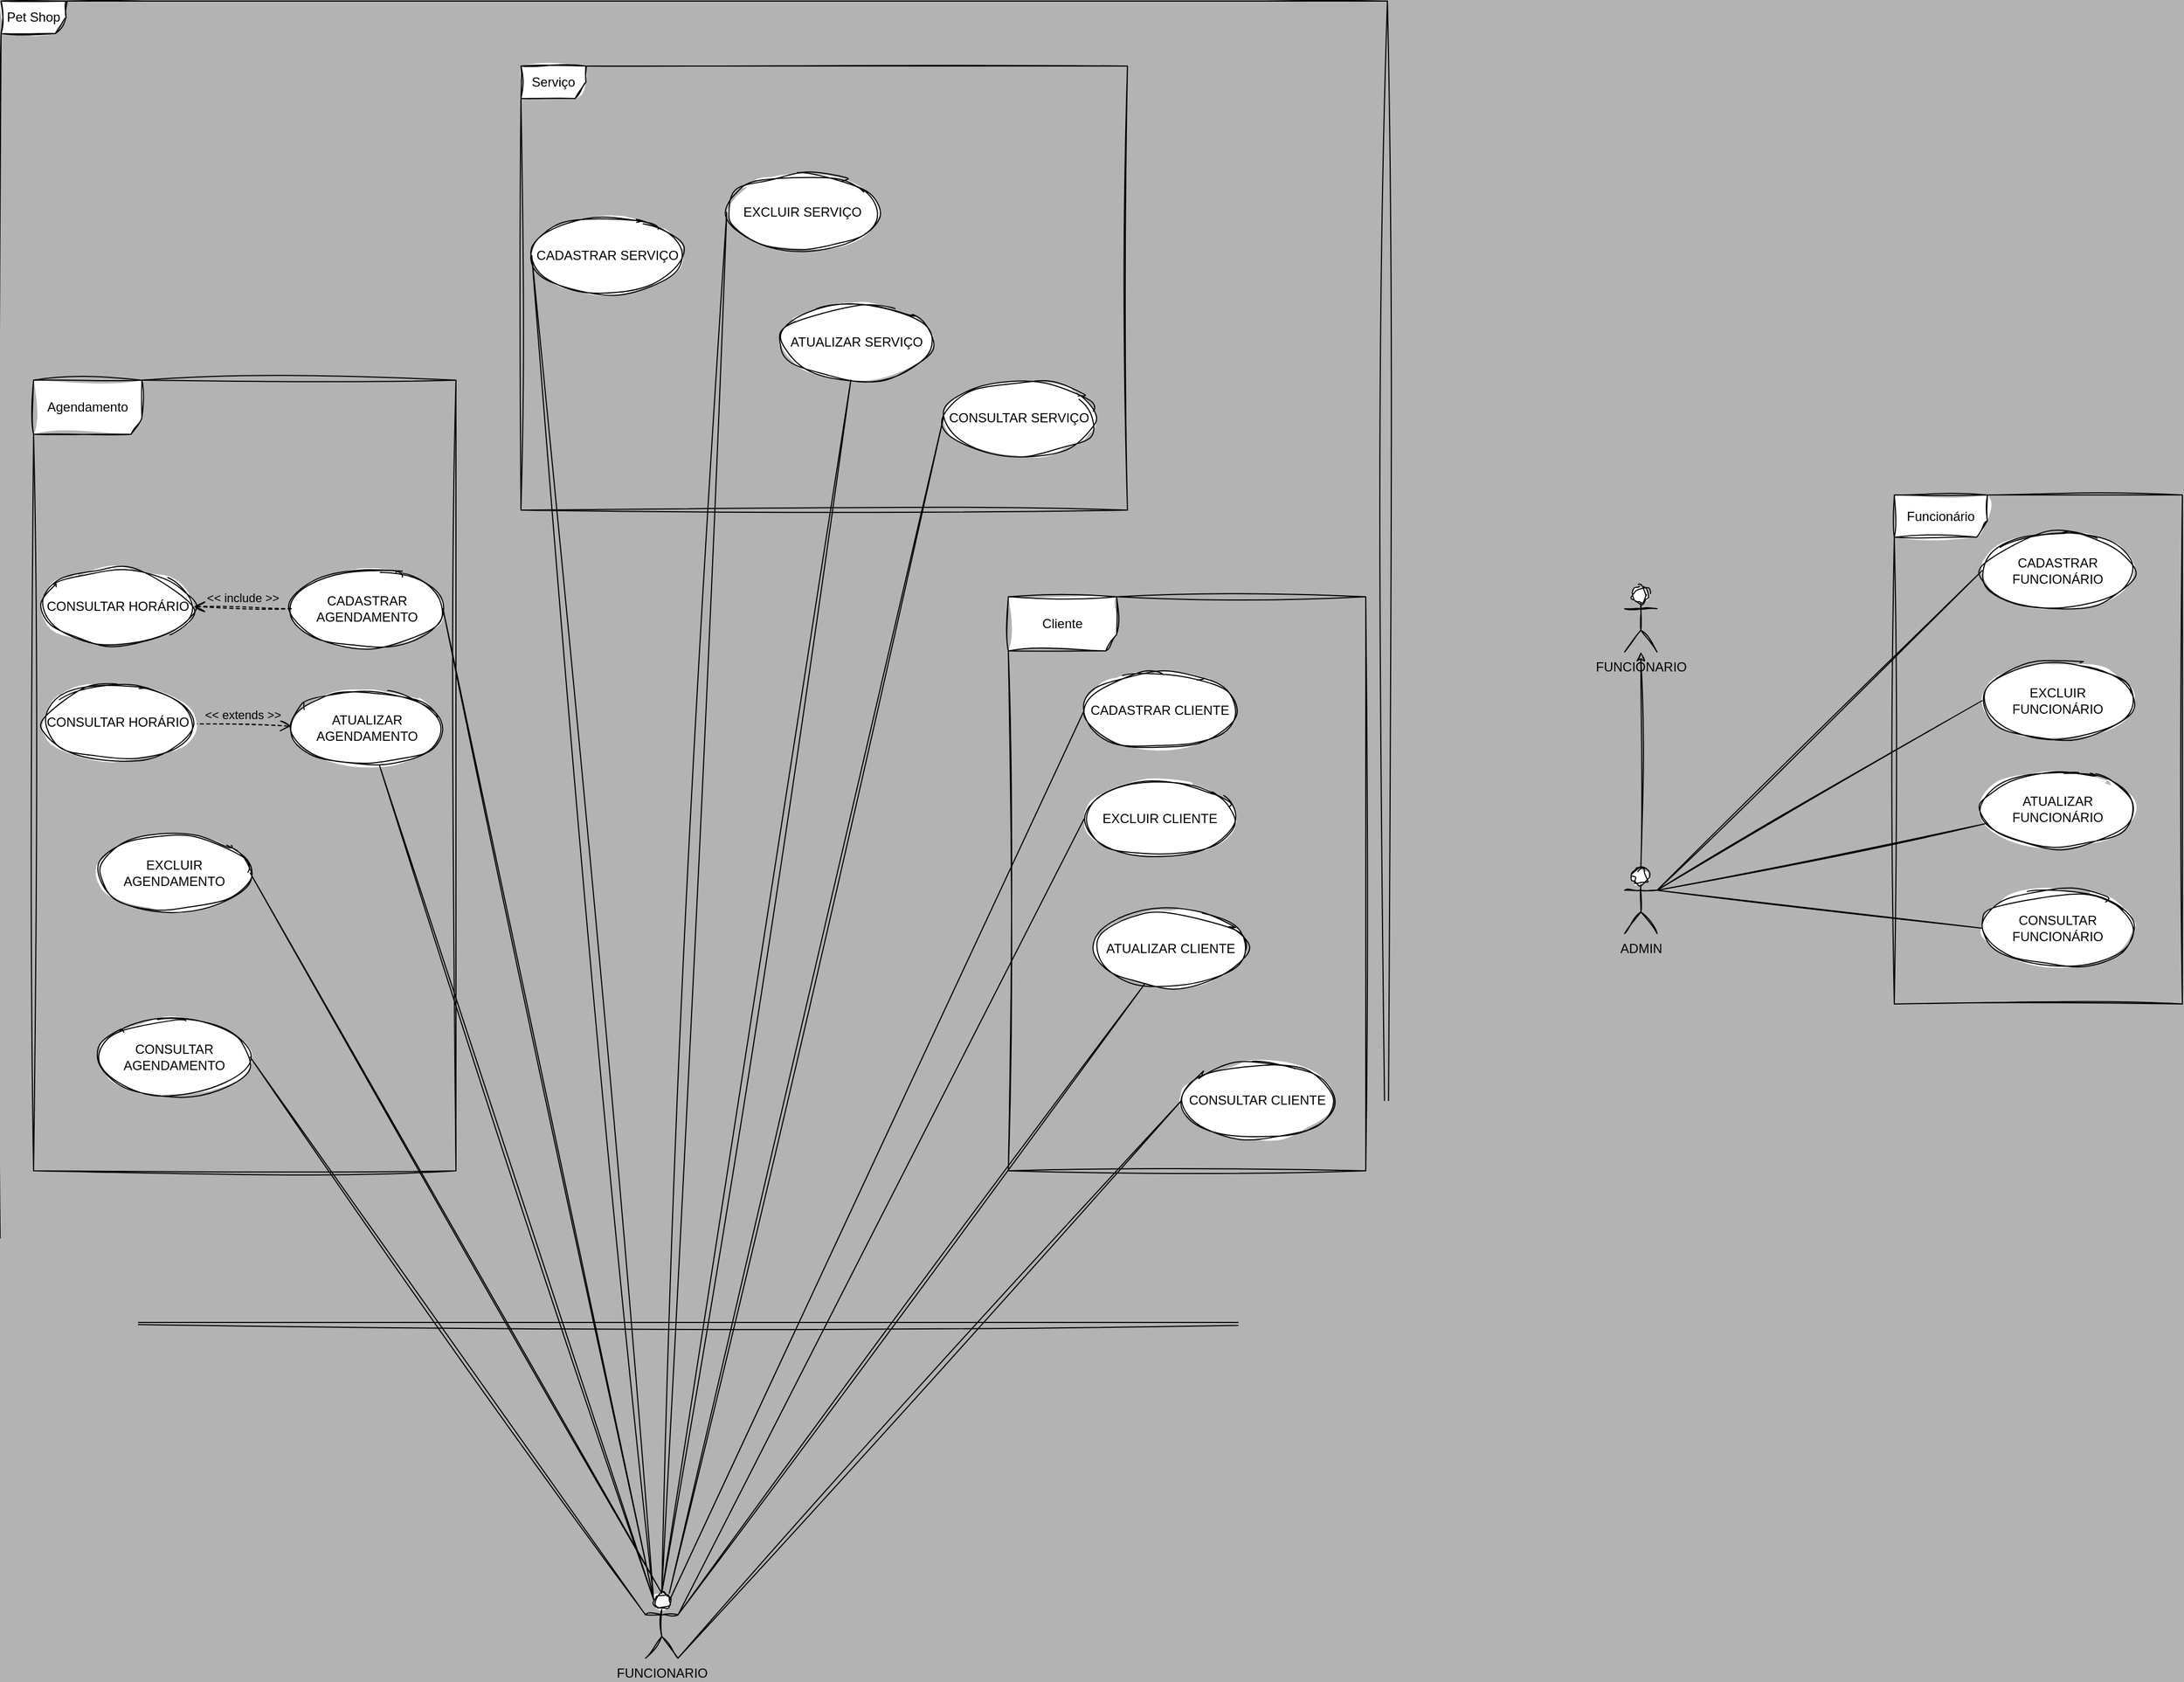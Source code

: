 <mxfile version="24.7.6">
  <diagram name="Page-1" id="13e1069c-82ec-6db2-03f1-153e76fe0fe0">
    <mxGraphModel dx="4063" dy="2546" grid="0" gridSize="10" guides="1" tooltips="1" connect="1" arrows="1" fold="1" page="1" pageScale="1" pageWidth="1100" pageHeight="850" background="#B3B3B3" math="0" shadow="0">
      <root>
        <mxCell id="0" />
        <mxCell id="1" parent="0" />
        <mxCell id="nYwSnCyiEzumxo3k523o-92" value="" style="edgeStyle=orthogonalEdgeStyle;rounded=0;orthogonalLoop=1;jettySize=auto;html=1;sketch=1;curveFitting=1;jiggle=2;labelBackgroundColor=none;fontColor=default;" parent="1" source="nYwSnCyiEzumxo3k523o-5" target="nYwSnCyiEzumxo3k523o-91" edge="1">
          <mxGeometry relative="1" as="geometry" />
        </mxCell>
        <object label="ADMIN&lt;div&gt;&lt;br&gt;&lt;/div&gt;" ADMIN="" id="nYwSnCyiEzumxo3k523o-5">
          <mxCell style="shape=umlActor;verticalLabelPosition=bottom;verticalAlign=top;html=1;sketch=1;curveFitting=1;jiggle=2;labelBackgroundColor=none;" parent="1" vertex="1">
            <mxGeometry x="409" y="51" width="30" height="60" as="geometry" />
          </mxCell>
        </object>
        <mxCell id="nYwSnCyiEzumxo3k523o-14" value="CADASTRAR FUNCIONÁRIO" style="ellipse;whiteSpace=wrap;html=1;sketch=1;curveFitting=1;jiggle=2;labelBackgroundColor=none;" parent="1" vertex="1">
          <mxGeometry x="739" y="-259" width="140" height="70" as="geometry" />
        </mxCell>
        <mxCell id="nYwSnCyiEzumxo3k523o-15" value="EXCLUIR FUNCIONÁRIO" style="ellipse;whiteSpace=wrap;html=1;sketch=1;curveFitting=1;jiggle=2;labelBackgroundColor=none;" parent="1" vertex="1">
          <mxGeometry x="739" y="-139" width="140" height="70" as="geometry" />
        </mxCell>
        <mxCell id="nYwSnCyiEzumxo3k523o-16" value="ATUALIZAR FUNCIONÁRIO" style="ellipse;whiteSpace=wrap;html=1;sketch=1;curveFitting=1;jiggle=2;labelBackgroundColor=none;" parent="1" vertex="1">
          <mxGeometry x="739" y="-39" width="140" height="70" as="geometry" />
        </mxCell>
        <mxCell id="nYwSnCyiEzumxo3k523o-17" value="CONSULTAR FUNCIONÁRIO" style="ellipse;whiteSpace=wrap;html=1;sketch=1;curveFitting=1;jiggle=2;labelBackgroundColor=none;" parent="1" vertex="1">
          <mxGeometry x="739" y="71" width="140" height="70" as="geometry" />
        </mxCell>
        <object label="&lt;div&gt;FUNCIONARIO&lt;/div&gt;" ADMIN="" id="nYwSnCyiEzumxo3k523o-26">
          <mxCell style="shape=umlActor;verticalLabelPosition=bottom;verticalAlign=top;html=1;sketch=1;curveFitting=1;jiggle=2;labelBackgroundColor=none;" parent="1" vertex="1">
            <mxGeometry x="-495" y="720" width="30" height="60" as="geometry" />
          </mxCell>
        </object>
        <mxCell id="nYwSnCyiEzumxo3k523o-35" value="" style="endArrow=none;html=1;rounded=0;exitX=1;exitY=0.333;exitDx=0;exitDy=0;exitPerimeter=0;entryX=0;entryY=0.5;entryDx=0;entryDy=0;sketch=1;curveFitting=1;jiggle=2;labelBackgroundColor=none;fontColor=default;" parent="1" source="nYwSnCyiEzumxo3k523o-5" target="nYwSnCyiEzumxo3k523o-14" edge="1">
          <mxGeometry relative="1" as="geometry">
            <mxPoint x="689" y="-429" as="sourcePoint" />
            <mxPoint x="849" y="-429" as="targetPoint" />
          </mxGeometry>
        </mxCell>
        <mxCell id="nYwSnCyiEzumxo3k523o-36" value="" style="endArrow=none;html=1;rounded=0;exitX=1;exitY=0.333;exitDx=0;exitDy=0;exitPerimeter=0;entryX=0;entryY=0.5;entryDx=0;entryDy=0;sketch=1;curveFitting=1;jiggle=2;labelBackgroundColor=none;fontColor=default;" parent="1" source="nYwSnCyiEzumxo3k523o-5" target="nYwSnCyiEzumxo3k523o-15" edge="1">
          <mxGeometry relative="1" as="geometry">
            <mxPoint x="449" y="-339" as="sourcePoint" />
            <mxPoint x="779" y="-514" as="targetPoint" />
          </mxGeometry>
        </mxCell>
        <mxCell id="nYwSnCyiEzumxo3k523o-37" value="" style="endArrow=none;html=1;rounded=0;exitX=1;exitY=0.333;exitDx=0;exitDy=0;exitPerimeter=0;sketch=1;curveFitting=1;jiggle=2;labelBackgroundColor=none;fontColor=default;" parent="1" source="nYwSnCyiEzumxo3k523o-5" target="nYwSnCyiEzumxo3k523o-16" edge="1">
          <mxGeometry relative="1" as="geometry">
            <mxPoint x="459" y="-329" as="sourcePoint" />
            <mxPoint x="789" y="-504" as="targetPoint" />
          </mxGeometry>
        </mxCell>
        <mxCell id="nYwSnCyiEzumxo3k523o-38" value="" style="endArrow=none;html=1;rounded=0;exitX=1;exitY=0.333;exitDx=0;exitDy=0;exitPerimeter=0;entryX=0;entryY=0.5;entryDx=0;entryDy=0;sketch=1;curveFitting=1;jiggle=2;labelBackgroundColor=none;fontColor=default;" parent="1" source="nYwSnCyiEzumxo3k523o-5" target="nYwSnCyiEzumxo3k523o-17" edge="1">
          <mxGeometry relative="1" as="geometry">
            <mxPoint x="469" y="-319" as="sourcePoint" />
            <mxPoint x="799" y="-494" as="targetPoint" />
          </mxGeometry>
        </mxCell>
        <mxCell id="nYwSnCyiEzumxo3k523o-43" value="CADASTRAR CLIENTE" style="ellipse;whiteSpace=wrap;html=1;sketch=1;curveFitting=1;jiggle=2;labelBackgroundColor=none;" parent="1" vertex="1">
          <mxGeometry x="-90" y="-130" width="140" height="70" as="geometry" />
        </mxCell>
        <mxCell id="nYwSnCyiEzumxo3k523o-44" value="EXCLUIR CLIENTE" style="ellipse;whiteSpace=wrap;html=1;sketch=1;curveFitting=1;jiggle=2;labelBackgroundColor=none;" parent="1" vertex="1">
          <mxGeometry x="-90" y="-30" width="140" height="70" as="geometry" />
        </mxCell>
        <mxCell id="nYwSnCyiEzumxo3k523o-45" value="ATUALIZAR CLIENTE" style="ellipse;whiteSpace=wrap;html=1;sketch=1;curveFitting=1;jiggle=2;labelBackgroundColor=none;" parent="1" vertex="1">
          <mxGeometry x="-80" y="90" width="140" height="70" as="geometry" />
        </mxCell>
        <mxCell id="nYwSnCyiEzumxo3k523o-46" value="CONSULTAR CLIENTE" style="ellipse;whiteSpace=wrap;html=1;sketch=1;curveFitting=1;jiggle=2;labelBackgroundColor=none;" parent="1" vertex="1">
          <mxGeometry y="230" width="140" height="70" as="geometry" />
        </mxCell>
        <mxCell id="nYwSnCyiEzumxo3k523o-47" value="" style="endArrow=none;html=1;rounded=0;exitX=0.75;exitY=0.1;exitDx=0;exitDy=0;exitPerimeter=0;entryX=0;entryY=0.5;entryDx=0;entryDy=0;sketch=1;curveFitting=1;jiggle=2;labelBackgroundColor=none;fontColor=default;" parent="1" source="nYwSnCyiEzumxo3k523o-26" target="nYwSnCyiEzumxo3k523o-43" edge="1">
          <mxGeometry relative="1" as="geometry">
            <mxPoint x="-470" y="-50" as="sourcePoint" />
            <mxPoint x="-60" y="-550" as="targetPoint" />
          </mxGeometry>
        </mxCell>
        <mxCell id="nYwSnCyiEzumxo3k523o-48" value="" style="endArrow=none;html=1;rounded=0;exitX=1;exitY=0.333;exitDx=0;exitDy=0;exitPerimeter=0;entryX=0;entryY=0.5;entryDx=0;entryDy=0;sketch=1;curveFitting=1;jiggle=2;labelBackgroundColor=none;fontColor=default;" parent="1" source="nYwSnCyiEzumxo3k523o-26" target="nYwSnCyiEzumxo3k523o-44" edge="1">
          <mxGeometry relative="1" as="geometry">
            <mxPoint x="-470" y="-50" as="sourcePoint" />
            <mxPoint x="-130" y="-635" as="targetPoint" />
          </mxGeometry>
        </mxCell>
        <mxCell id="nYwSnCyiEzumxo3k523o-49" value="" style="endArrow=none;html=1;rounded=0;exitX=1;exitY=0.333;exitDx=0;exitDy=0;exitPerimeter=0;sketch=1;curveFitting=1;jiggle=2;labelBackgroundColor=none;fontColor=default;" parent="1" source="nYwSnCyiEzumxo3k523o-26" target="nYwSnCyiEzumxo3k523o-45" edge="1">
          <mxGeometry relative="1" as="geometry">
            <mxPoint x="-470" y="-50" as="sourcePoint" />
            <mxPoint x="-120" y="-625" as="targetPoint" />
          </mxGeometry>
        </mxCell>
        <mxCell id="nYwSnCyiEzumxo3k523o-50" value="" style="endArrow=none;html=1;rounded=0;exitX=1;exitY=1;exitDx=0;exitDy=0;exitPerimeter=0;entryX=0;entryY=0.5;entryDx=0;entryDy=0;sketch=1;curveFitting=1;jiggle=2;labelBackgroundColor=none;fontColor=default;" parent="1" source="nYwSnCyiEzumxo3k523o-26" target="nYwSnCyiEzumxo3k523o-46" edge="1">
          <mxGeometry relative="1" as="geometry">
            <mxPoint x="-470" y="-50" as="sourcePoint" />
            <mxPoint x="-110" y="-615" as="targetPoint" />
          </mxGeometry>
        </mxCell>
        <mxCell id="nYwSnCyiEzumxo3k523o-51" value="CADASTRAR SERVIÇO" style="ellipse;whiteSpace=wrap;html=1;sketch=1;curveFitting=1;jiggle=2;labelBackgroundColor=none;" parent="1" vertex="1">
          <mxGeometry x="-600" y="-550" width="140" height="70" as="geometry" />
        </mxCell>
        <mxCell id="nYwSnCyiEzumxo3k523o-52" value="EXCLUIR SERVIÇO" style="ellipse;whiteSpace=wrap;html=1;sketch=1;curveFitting=1;jiggle=2;labelBackgroundColor=none;" parent="1" vertex="1">
          <mxGeometry x="-420" y="-590" width="140" height="70" as="geometry" />
        </mxCell>
        <mxCell id="nYwSnCyiEzumxo3k523o-53" value="ATUALIZAR SERVIÇO" style="ellipse;whiteSpace=wrap;html=1;sketch=1;curveFitting=1;jiggle=2;labelBackgroundColor=none;" parent="1" vertex="1">
          <mxGeometry x="-370" y="-470" width="140" height="70" as="geometry" />
        </mxCell>
        <mxCell id="nYwSnCyiEzumxo3k523o-54" value="CONSULTAR SERVIÇO" style="ellipse;whiteSpace=wrap;html=1;sketch=1;curveFitting=1;jiggle=2;labelBackgroundColor=none;" parent="1" vertex="1">
          <mxGeometry x="-220" y="-400" width="140" height="70" as="geometry" />
        </mxCell>
        <mxCell id="nYwSnCyiEzumxo3k523o-55" value="" style="endArrow=none;html=1;rounded=0;entryX=0;entryY=0.5;entryDx=0;entryDy=0;exitX=0.25;exitY=0.1;exitDx=0;exitDy=0;exitPerimeter=0;sketch=1;curveFitting=1;jiggle=2;labelBackgroundColor=none;fontColor=default;" parent="1" source="nYwSnCyiEzumxo3k523o-26" target="nYwSnCyiEzumxo3k523o-51" edge="1">
          <mxGeometry relative="1" as="geometry">
            <mxPoint x="-470" y="-50" as="sourcePoint" />
            <mxPoint x="-60" y="-990" as="targetPoint" />
          </mxGeometry>
        </mxCell>
        <mxCell id="nYwSnCyiEzumxo3k523o-56" value="" style="endArrow=none;html=1;rounded=0;entryX=0;entryY=0.5;entryDx=0;entryDy=0;exitX=0.5;exitY=0;exitDx=0;exitDy=0;exitPerimeter=0;sketch=1;curveFitting=1;jiggle=2;labelBackgroundColor=none;fontColor=default;" parent="1" source="nYwSnCyiEzumxo3k523o-26" target="nYwSnCyiEzumxo3k523o-52" edge="1">
          <mxGeometry relative="1" as="geometry">
            <mxPoint x="-470" y="-50" as="sourcePoint" />
            <mxPoint x="-130" y="-1075" as="targetPoint" />
          </mxGeometry>
        </mxCell>
        <mxCell id="nYwSnCyiEzumxo3k523o-57" value="" style="endArrow=none;html=1;rounded=0;exitX=0.5;exitY=0;exitDx=0;exitDy=0;exitPerimeter=0;sketch=1;curveFitting=1;jiggle=2;labelBackgroundColor=none;fontColor=default;" parent="1" source="nYwSnCyiEzumxo3k523o-26" target="nYwSnCyiEzumxo3k523o-53" edge="1">
          <mxGeometry relative="1" as="geometry">
            <mxPoint x="-470" y="-50" as="sourcePoint" />
            <mxPoint x="-120" y="-1065" as="targetPoint" />
          </mxGeometry>
        </mxCell>
        <mxCell id="nYwSnCyiEzumxo3k523o-58" value="" style="endArrow=none;html=1;rounded=0;entryX=0;entryY=0.5;entryDx=0;entryDy=0;sketch=1;curveFitting=1;jiggle=2;labelBackgroundColor=none;fontColor=default;" parent="1" source="nYwSnCyiEzumxo3k523o-26" target="nYwSnCyiEzumxo3k523o-54" edge="1">
          <mxGeometry relative="1" as="geometry">
            <mxPoint x="-470" y="-490" as="sourcePoint" />
            <mxPoint x="-110" y="-1055" as="targetPoint" />
          </mxGeometry>
        </mxCell>
        <mxCell id="nYwSnCyiEzumxo3k523o-79" value="CADASTRAR AGENDAMENTO" style="ellipse;whiteSpace=wrap;html=1;sketch=1;curveFitting=1;jiggle=2;labelBackgroundColor=none;" parent="1" vertex="1">
          <mxGeometry x="-822" y="-224" width="140" height="70" as="geometry" />
        </mxCell>
        <mxCell id="nYwSnCyiEzumxo3k523o-80" value="EXCLUIR AGENDAMENTO" style="ellipse;whiteSpace=wrap;html=1;sketch=1;curveFitting=1;jiggle=2;labelBackgroundColor=none;" parent="1" vertex="1">
          <mxGeometry x="-1000" y="20" width="140" height="70" as="geometry" />
        </mxCell>
        <mxCell id="nYwSnCyiEzumxo3k523o-81" value="ATUALIZAR AGENDAMENTO" style="ellipse;whiteSpace=wrap;html=1;sketch=1;curveFitting=1;jiggle=2;labelBackgroundColor=none;" parent="1" vertex="1">
          <mxGeometry x="-822" y="-114" width="140" height="70" as="geometry" />
        </mxCell>
        <mxCell id="nYwSnCyiEzumxo3k523o-82" value="CONSULTAR AGENDAMENTO" style="ellipse;whiteSpace=wrap;html=1;sketch=1;curveFitting=1;jiggle=2;labelBackgroundColor=none;" parent="1" vertex="1">
          <mxGeometry x="-1000" y="190" width="140" height="70" as="geometry" />
        </mxCell>
        <mxCell id="nYwSnCyiEzumxo3k523o-83" value="" style="endArrow=none;html=1;rounded=0;entryX=1;entryY=0.5;entryDx=0;entryDy=0;exitX=0.25;exitY=0.1;exitDx=0;exitDy=0;exitPerimeter=0;sketch=1;curveFitting=1;jiggle=2;labelBackgroundColor=none;fontColor=default;" parent="1" source="nYwSnCyiEzumxo3k523o-26" target="nYwSnCyiEzumxo3k523o-79" edge="1">
          <mxGeometry relative="1" as="geometry">
            <mxPoint x="-500" y="-50" as="sourcePoint" />
            <mxPoint x="-730" y="-650" as="targetPoint" />
          </mxGeometry>
        </mxCell>
        <mxCell id="nYwSnCyiEzumxo3k523o-84" value="" style="endArrow=none;html=1;rounded=0;entryX=1;entryY=0.5;entryDx=0;entryDy=0;exitX=0.5;exitY=0;exitDx=0;exitDy=0;exitPerimeter=0;sketch=1;curveFitting=1;jiggle=2;labelBackgroundColor=none;fontColor=default;" parent="1" source="nYwSnCyiEzumxo3k523o-26" target="nYwSnCyiEzumxo3k523o-80" edge="1">
          <mxGeometry relative="1" as="geometry">
            <mxPoint x="-500" y="-50" as="sourcePoint" />
            <mxPoint x="-800" y="-735" as="targetPoint" />
          </mxGeometry>
        </mxCell>
        <mxCell id="nYwSnCyiEzumxo3k523o-85" value="" style="endArrow=none;html=1;rounded=0;exitX=0.25;exitY=0.1;exitDx=0;exitDy=0;exitPerimeter=0;sketch=1;curveFitting=1;jiggle=2;labelBackgroundColor=none;fontColor=default;" parent="1" source="nYwSnCyiEzumxo3k523o-26" target="nYwSnCyiEzumxo3k523o-81" edge="1">
          <mxGeometry relative="1" as="geometry">
            <mxPoint x="-500" y="-50" as="sourcePoint" />
            <mxPoint x="-790" y="-725" as="targetPoint" />
          </mxGeometry>
        </mxCell>
        <mxCell id="nYwSnCyiEzumxo3k523o-86" value="" style="endArrow=none;html=1;rounded=0;entryX=1;entryY=0.5;entryDx=0;entryDy=0;exitX=0;exitY=0.333;exitDx=0;exitDy=0;exitPerimeter=0;sketch=1;curveFitting=1;jiggle=2;labelBackgroundColor=none;fontColor=default;" parent="1" source="nYwSnCyiEzumxo3k523o-26" target="nYwSnCyiEzumxo3k523o-82" edge="1">
          <mxGeometry relative="1" as="geometry">
            <mxPoint x="-1130" y="-140" as="sourcePoint" />
            <mxPoint x="-780" y="-715" as="targetPoint" />
          </mxGeometry>
        </mxCell>
        <mxCell id="nYwSnCyiEzumxo3k523o-89" value="&amp;lt;&amp;lt; include &amp;gt;&amp;gt;" style="html=1;verticalAlign=bottom;endArrow=open;dashed=1;endSize=8;curved=0;rounded=0;exitX=0;exitY=0.5;exitDx=0;exitDy=0;entryX=1;entryY=0.5;entryDx=0;entryDy=0;labelBackgroundColor=none;sketch=1;curveFitting=1;jiggle=2;fontColor=default;" parent="1" source="nYwSnCyiEzumxo3k523o-79" target="nYwSnCyiEzumxo3k523o-90" edge="1">
          <mxGeometry x="-0.005" relative="1" as="geometry">
            <mxPoint x="-940" y="-190" as="sourcePoint" />
            <mxPoint x="-900" y="-290" as="targetPoint" />
            <mxPoint as="offset" />
          </mxGeometry>
        </mxCell>
        <mxCell id="nYwSnCyiEzumxo3k523o-90" value="CONSULTAR HORÁRIO" style="ellipse;whiteSpace=wrap;html=1;sketch=1;curveFitting=1;jiggle=2;labelBackgroundColor=none;" parent="1" vertex="1">
          <mxGeometry x="-1052" y="-226" width="140" height="70" as="geometry" />
        </mxCell>
        <object label="&lt;div&gt;FUNCIONARIO&lt;/div&gt;" ADMIN="" id="nYwSnCyiEzumxo3k523o-91">
          <mxCell style="shape=umlActor;verticalLabelPosition=bottom;verticalAlign=top;html=1;sketch=1;curveFitting=1;jiggle=2;labelBackgroundColor=none;" parent="1" vertex="1">
            <mxGeometry x="409" y="-209" width="30" height="60" as="geometry" />
          </mxCell>
        </object>
        <mxCell id="nYwSnCyiEzumxo3k523o-96" value="Pet Shop" style="shape=umlFrame;whiteSpace=wrap;html=1;pointerEvents=0;sketch=1;curveFitting=1;jiggle=2;labelBackgroundColor=none;" parent="1" vertex="1">
          <mxGeometry x="-1090" y="-750" width="1280" height="1220" as="geometry" />
        </mxCell>
        <mxCell id="nYwSnCyiEzumxo3k523o-97" value="Agendamento" style="shape=umlFrame;whiteSpace=wrap;html=1;pointerEvents=0;width=100;height=50;sketch=1;curveFitting=1;jiggle=2;labelBackgroundColor=none;" parent="1" vertex="1">
          <mxGeometry x="-1060" y="-400" width="390" height="730" as="geometry" />
        </mxCell>
        <mxCell id="nYwSnCyiEzumxo3k523o-98" value="Serviço" style="shape=umlFrame;whiteSpace=wrap;html=1;pointerEvents=0;sketch=1;curveFitting=1;jiggle=2;labelBackgroundColor=none;" parent="1" vertex="1">
          <mxGeometry x="-610" y="-690" width="560" height="410" as="geometry" />
        </mxCell>
        <mxCell id="nYwSnCyiEzumxo3k523o-99" value="Cliente" style="shape=umlFrame;whiteSpace=wrap;html=1;pointerEvents=0;width=100;height=50;sketch=1;curveFitting=1;jiggle=2;labelBackgroundColor=none;" parent="1" vertex="1">
          <mxGeometry x="-160" y="-200" width="330" height="530" as="geometry" />
        </mxCell>
        <mxCell id="nYwSnCyiEzumxo3k523o-101" value="Funcionário" style="shape=umlFrame;whiteSpace=wrap;html=1;pointerEvents=0;width=86;height=39;sketch=1;curveFitting=1;jiggle=2;labelBackgroundColor=none;" parent="1" vertex="1">
          <mxGeometry x="658" y="-294" width="266" height="470" as="geometry" />
        </mxCell>
        <mxCell id="uCz_5Qn17WYQj3l85mnw-1" value="&amp;lt;&amp;lt; extends &amp;gt;&amp;gt;" style="html=1;verticalAlign=bottom;endArrow=open;dashed=1;endSize=8;curved=0;rounded=0;labelBackgroundColor=none;sketch=1;curveFitting=1;jiggle=2;fontColor=default;" edge="1" parent="1" target="nYwSnCyiEzumxo3k523o-81" source="uCz_5Qn17WYQj3l85mnw-2">
          <mxGeometry x="-0.005" relative="1" as="geometry">
            <mxPoint x="-822" y="-82" as="sourcePoint" />
            <mxPoint x="-900" y="-183" as="targetPoint" />
            <mxPoint as="offset" />
          </mxGeometry>
        </mxCell>
        <mxCell id="uCz_5Qn17WYQj3l85mnw-2" value="CONSULTAR HORÁRIO" style="ellipse;whiteSpace=wrap;html=1;sketch=1;curveFitting=1;jiggle=2;labelBackgroundColor=none;" vertex="1" parent="1">
          <mxGeometry x="-1052" y="-119" width="140" height="70" as="geometry" />
        </mxCell>
      </root>
    </mxGraphModel>
  </diagram>
</mxfile>
